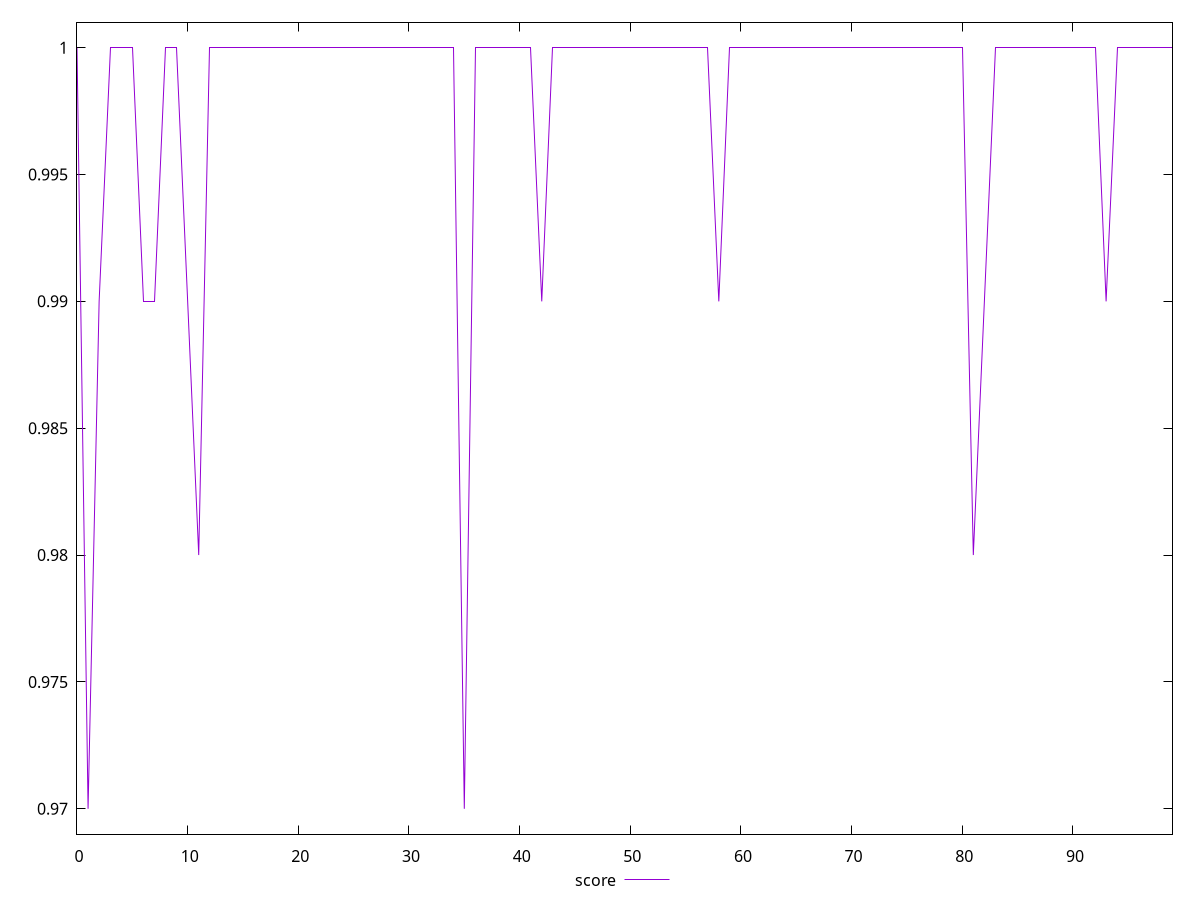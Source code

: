 reset

$score <<EOF
0 1
1 0.97
2 0.99
3 1
4 1
5 1
6 0.99
7 0.99
8 1
9 1
10 0.99
11 0.98
12 1
13 1
14 1
15 1
16 1
17 1
18 1
19 1
20 1
21 1
22 1
23 1
24 1
25 1
26 1
27 1
28 1
29 1
30 1
31 1
32 1
33 1
34 1
35 0.97
36 1
37 1
38 1
39 1
40 1
41 1
42 0.99
43 1
44 1
45 1
46 1
47 1
48 1
49 1
50 1
51 1
52 1
53 1
54 1
55 1
56 1
57 1
58 0.99
59 1
60 1
61 1
62 1
63 1
64 1
65 1
66 1
67 1
68 1
69 1
70 1
71 1
72 1
73 1
74 1
75 1
76 1
77 1
78 1
79 1
80 1
81 0.98
82 0.99
83 1
84 1
85 1
86 1
87 1
88 1
89 1
90 1
91 1
92 1
93 0.99
94 1
95 1
96 1
97 1
98 1
99 1
EOF

set key outside below
set xrange [0:99]
set yrange [0.969:1.001]
set trange [0.969:1.001]
set terminal svg size 640, 500 enhanced background rgb 'white'
set output "report_00019_2021-02-10T18-14-37.922Z//mainthread-work-breakdown/samples/pages+cached+noadtech/score/values.svg"

plot $score title "score" with line

reset
